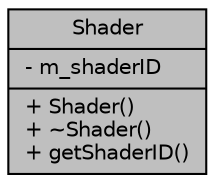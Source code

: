 digraph "Shader"
{
  edge [fontname="Helvetica",fontsize="10",labelfontname="Helvetica",labelfontsize="10"];
  node [fontname="Helvetica",fontsize="10",shape=record];
  Node1 [label="{Shader\n|- m_shaderID\l|+ Shader()\l+ ~Shader()\l+ getShaderID()\l}",height=0.2,width=0.4,color="black", fillcolor="grey75", style="filled" fontcolor="black"];
}
